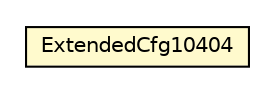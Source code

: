 #!/usr/local/bin/dot
#
# Class diagram 
# Generated by UMLGraph version R5_6-24-gf6e263 (http://www.umlgraph.org/)
#

digraph G {
	edge [fontname="Helvetica",fontsize=10,labelfontname="Helvetica",labelfontsize=10];
	node [fontname="Helvetica",fontsize=10,shape=plaintext];
	nodesep=0.25;
	ranksep=0.5;
	// org.universAAL.lddi.lib.ieeex73std.testchannel20601.ExtendedCfg10404
	c144893 [label=<<table title="org.universAAL.lddi.lib.ieeex73std.testchannel20601.ExtendedCfg10404" border="0" cellborder="1" cellspacing="0" cellpadding="2" port="p" bgcolor="lemonChiffon" href="./ExtendedCfg10404.html">
		<tr><td><table border="0" cellspacing="0" cellpadding="1">
<tr><td align="center" balign="center"> ExtendedCfg10404 </td></tr>
		</table></td></tr>
		</table>>, URL="./ExtendedCfg10404.html", fontname="Helvetica", fontcolor="black", fontsize=10.0];
}

